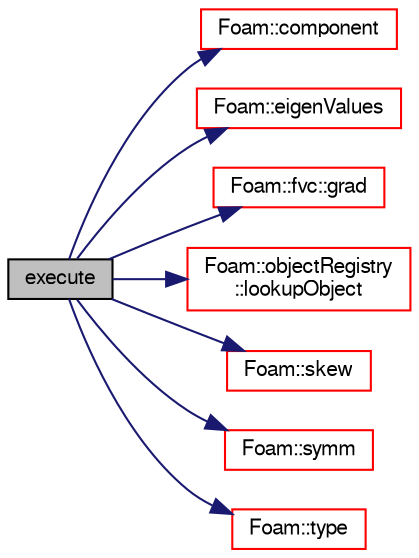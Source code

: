 digraph "execute"
{
  bgcolor="transparent";
  edge [fontname="FreeSans",fontsize="10",labelfontname="FreeSans",labelfontsize="10"];
  node [fontname="FreeSans",fontsize="10",shape=record];
  rankdir="LR";
  Node1 [label="execute",height=0.2,width=0.4,color="black", fillcolor="grey75", style="filled" fontcolor="black"];
  Node1 -> Node2 [color="midnightblue",fontsize="10",style="solid",fontname="FreeSans"];
  Node2 [label="Foam::component",height=0.2,width=0.4,color="red",URL="$a10237.html#a38788135ad21a6daaf3af2a761b33508"];
  Node1 -> Node3 [color="midnightblue",fontsize="10",style="solid",fontname="FreeSans"];
  Node3 [label="Foam::eigenValues",height=0.2,width=0.4,color="red",URL="$a10237.html#aa0c4e4f4bfc484852c8d9a8aa36525ef"];
  Node1 -> Node4 [color="midnightblue",fontsize="10",style="solid",fontname="FreeSans"];
  Node4 [label="Foam::fvc::grad",height=0.2,width=0.4,color="red",URL="$a10271.html#a7c00ec90ecc15ed3005255e42c52827a"];
  Node1 -> Node5 [color="midnightblue",fontsize="10",style="solid",fontname="FreeSans"];
  Node5 [label="Foam::objectRegistry\l::lookupObject",height=0.2,width=0.4,color="red",URL="$a01640.html#affcae20935bdf1726ec1f822228a2330",tooltip="Lookup and return the object of the given Type. "];
  Node1 -> Node6 [color="midnightblue",fontsize="10",style="solid",fontname="FreeSans"];
  Node6 [label="Foam::skew",height=0.2,width=0.4,color="red",URL="$a10237.html#aec5060dc82b7727c5935153aa048b2c1"];
  Node1 -> Node7 [color="midnightblue",fontsize="10",style="solid",fontname="FreeSans"];
  Node7 [label="Foam::symm",height=0.2,width=0.4,color="red",URL="$a10237.html#a112755faabb5ff081d7a25a936a1d3c4"];
  Node1 -> Node8 [color="midnightblue",fontsize="10",style="solid",fontname="FreeSans"];
  Node8 [label="Foam::type",height=0.2,width=0.4,color="red",URL="$a10237.html#aec48583af672626378f501eb9fc32cd1",tooltip="Return the file type: DIRECTORY or FILE. "];
}
